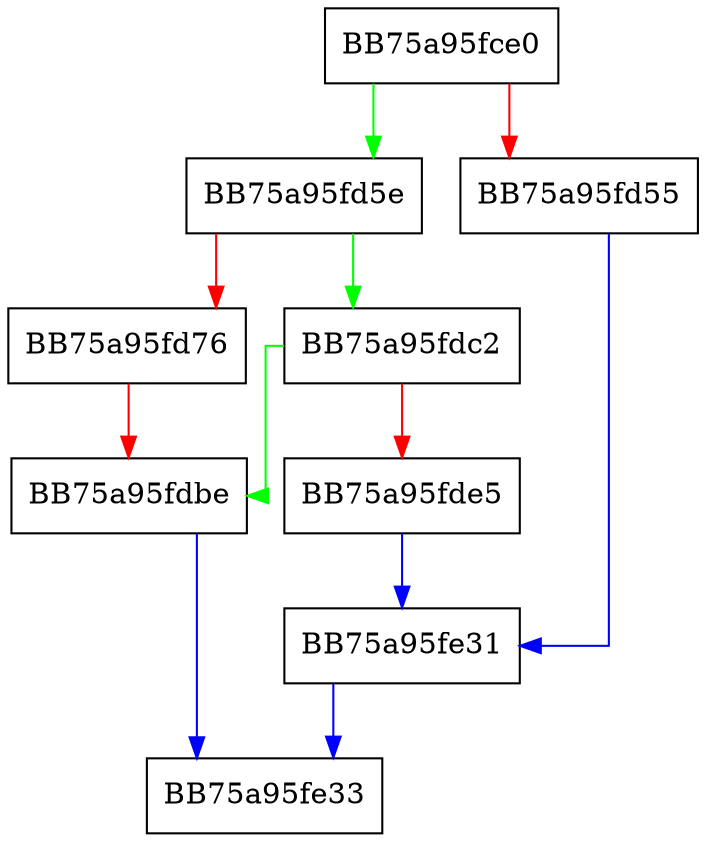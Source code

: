 digraph get_cfi_violation {
  node [shape="box"];
  graph [splines=ortho];
  BB75a95fce0 -> BB75a95fd5e [color="green"];
  BB75a95fce0 -> BB75a95fd55 [color="red"];
  BB75a95fd55 -> BB75a95fe31 [color="blue"];
  BB75a95fd5e -> BB75a95fdc2 [color="green"];
  BB75a95fd5e -> BB75a95fd76 [color="red"];
  BB75a95fd76 -> BB75a95fdbe [color="red"];
  BB75a95fdbe -> BB75a95fe33 [color="blue"];
  BB75a95fdc2 -> BB75a95fdbe [color="green"];
  BB75a95fdc2 -> BB75a95fde5 [color="red"];
  BB75a95fde5 -> BB75a95fe31 [color="blue"];
  BB75a95fe31 -> BB75a95fe33 [color="blue"];
}